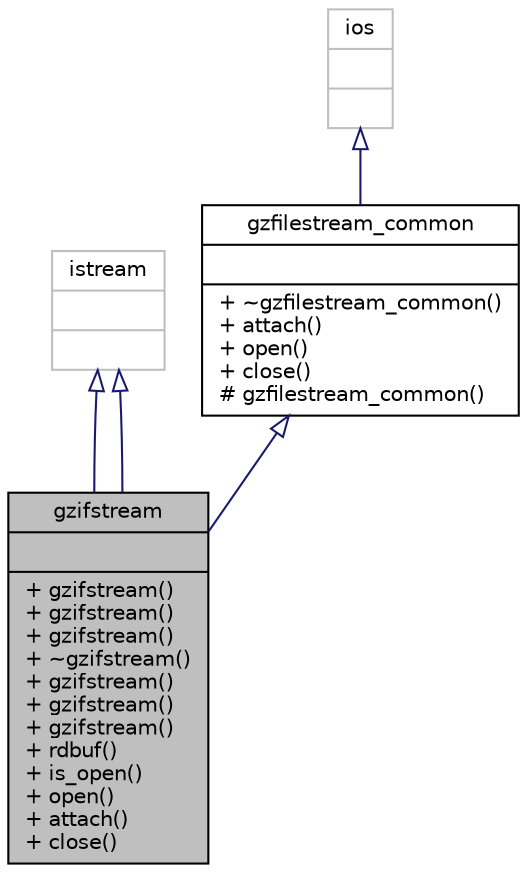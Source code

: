 digraph "gzifstream"
{
  edge [fontname="Helvetica",fontsize="10",labelfontname="Helvetica",labelfontsize="10"];
  node [fontname="Helvetica",fontsize="10",shape=record];
  Node1 [label="{gzifstream\n||+ gzifstream()\l+ gzifstream()\l+ gzifstream()\l+ ~gzifstream()\l+ gzifstream()\l+ gzifstream()\l+ gzifstream()\l+ rdbuf()\l+ is_open()\l+ open()\l+ attach()\l+ close()\l}",height=0.2,width=0.4,color="black", fillcolor="grey75", style="filled", fontcolor="black"];
  Node2 -> Node1 [dir="back",color="midnightblue",fontsize="10",style="solid",arrowtail="onormal",fontname="Helvetica"];
  Node2 [label="{istream\n||}",height=0.2,width=0.4,color="grey75", fillcolor="white", style="filled"];
  Node3 -> Node1 [dir="back",color="midnightblue",fontsize="10",style="solid",arrowtail="onormal",fontname="Helvetica"];
  Node3 [label="{gzfilestream_common\n||+ ~gzfilestream_common()\l+ attach()\l+ open()\l+ close()\l# gzfilestream_common()\l}",height=0.2,width=0.4,color="black", fillcolor="white", style="filled",URL="$classgzfilestream__common.html"];
  Node4 -> Node3 [dir="back",color="midnightblue",fontsize="10",style="solid",arrowtail="onormal",fontname="Helvetica"];
  Node4 [label="{ios\n||}",height=0.2,width=0.4,color="grey75", fillcolor="white", style="filled"];
  Node2 -> Node1 [dir="back",color="midnightblue",fontsize="10",style="solid",arrowtail="onormal",fontname="Helvetica"];
}

